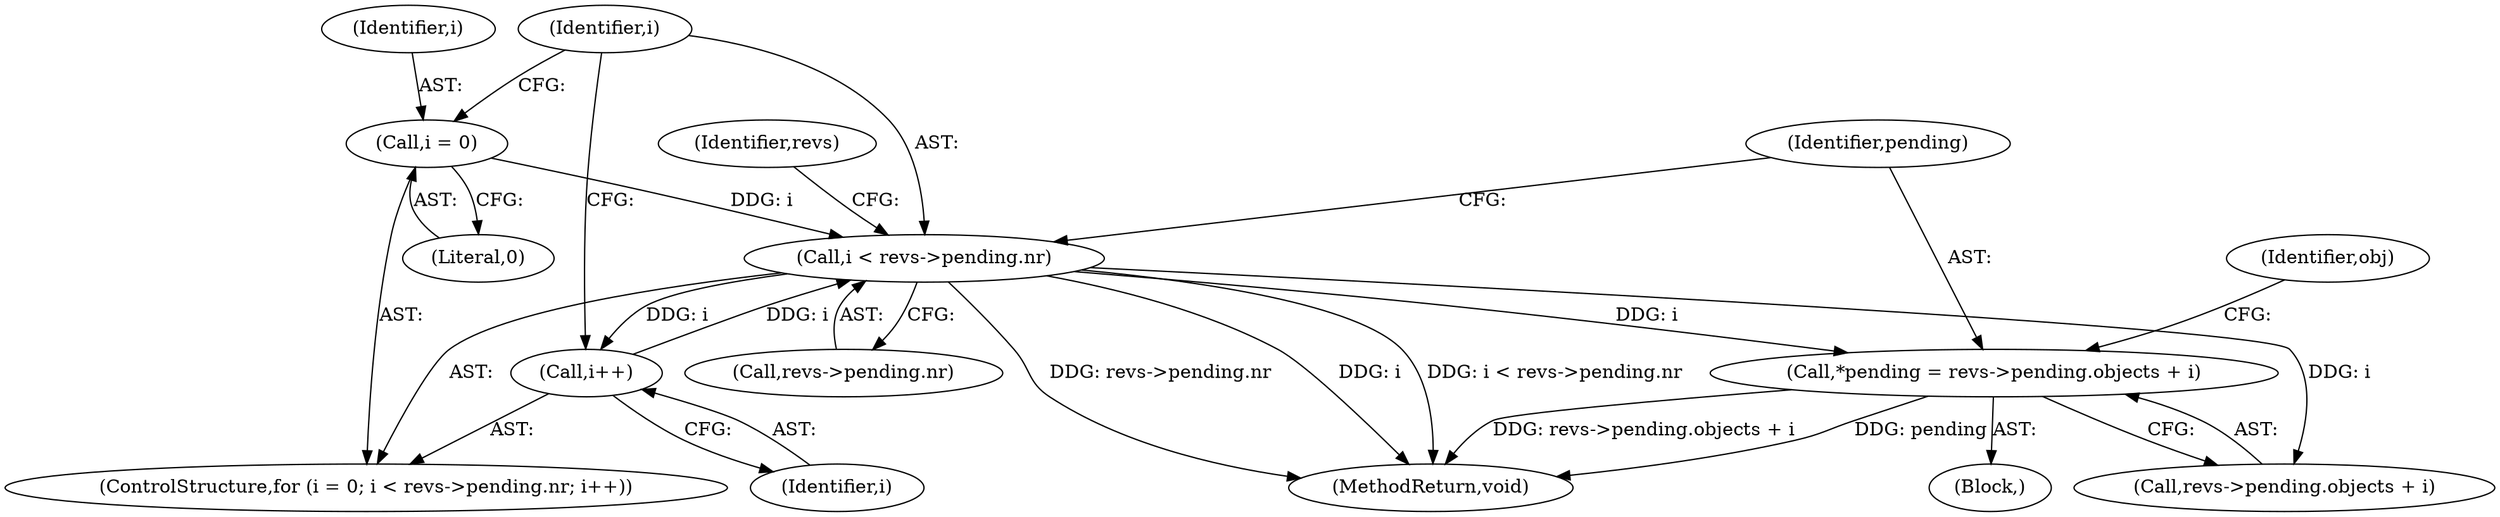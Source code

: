 digraph "0_git_de1e67d0703894cb6ea782e36abb63976ab07e60_5@integer" {
"1000149" [label="(Call,*pending = revs->pending.objects + i)"];
"1000138" [label="(Call,i < revs->pending.nr)"];
"1000135" [label="(Call,i = 0)"];
"1000145" [label="(Call,i++)"];
"1000149" [label="(Call,*pending = revs->pending.objects + i)"];
"1000255" [label="(Identifier,revs)"];
"1000145" [label="(Call,i++)"];
"1000135" [label="(Call,i = 0)"];
"1000137" [label="(Literal,0)"];
"1000147" [label="(Block,)"];
"1000160" [label="(Identifier,obj)"];
"1000140" [label="(Call,revs->pending.nr)"];
"1000146" [label="(Identifier,i)"];
"1000260" [label="(MethodReturn,void)"];
"1000139" [label="(Identifier,i)"];
"1000150" [label="(Identifier,pending)"];
"1000151" [label="(Call,revs->pending.objects + i)"];
"1000138" [label="(Call,i < revs->pending.nr)"];
"1000134" [label="(ControlStructure,for (i = 0; i < revs->pending.nr; i++))"];
"1000136" [label="(Identifier,i)"];
"1000149" -> "1000147"  [label="AST: "];
"1000149" -> "1000151"  [label="CFG: "];
"1000150" -> "1000149"  [label="AST: "];
"1000151" -> "1000149"  [label="AST: "];
"1000160" -> "1000149"  [label="CFG: "];
"1000149" -> "1000260"  [label="DDG: revs->pending.objects + i"];
"1000149" -> "1000260"  [label="DDG: pending"];
"1000138" -> "1000149"  [label="DDG: i"];
"1000138" -> "1000134"  [label="AST: "];
"1000138" -> "1000140"  [label="CFG: "];
"1000139" -> "1000138"  [label="AST: "];
"1000140" -> "1000138"  [label="AST: "];
"1000150" -> "1000138"  [label="CFG: "];
"1000255" -> "1000138"  [label="CFG: "];
"1000138" -> "1000260"  [label="DDG: i"];
"1000138" -> "1000260"  [label="DDG: revs->pending.nr"];
"1000138" -> "1000260"  [label="DDG: i < revs->pending.nr"];
"1000135" -> "1000138"  [label="DDG: i"];
"1000145" -> "1000138"  [label="DDG: i"];
"1000138" -> "1000145"  [label="DDG: i"];
"1000138" -> "1000151"  [label="DDG: i"];
"1000135" -> "1000134"  [label="AST: "];
"1000135" -> "1000137"  [label="CFG: "];
"1000136" -> "1000135"  [label="AST: "];
"1000137" -> "1000135"  [label="AST: "];
"1000139" -> "1000135"  [label="CFG: "];
"1000145" -> "1000134"  [label="AST: "];
"1000145" -> "1000146"  [label="CFG: "];
"1000146" -> "1000145"  [label="AST: "];
"1000139" -> "1000145"  [label="CFG: "];
}
